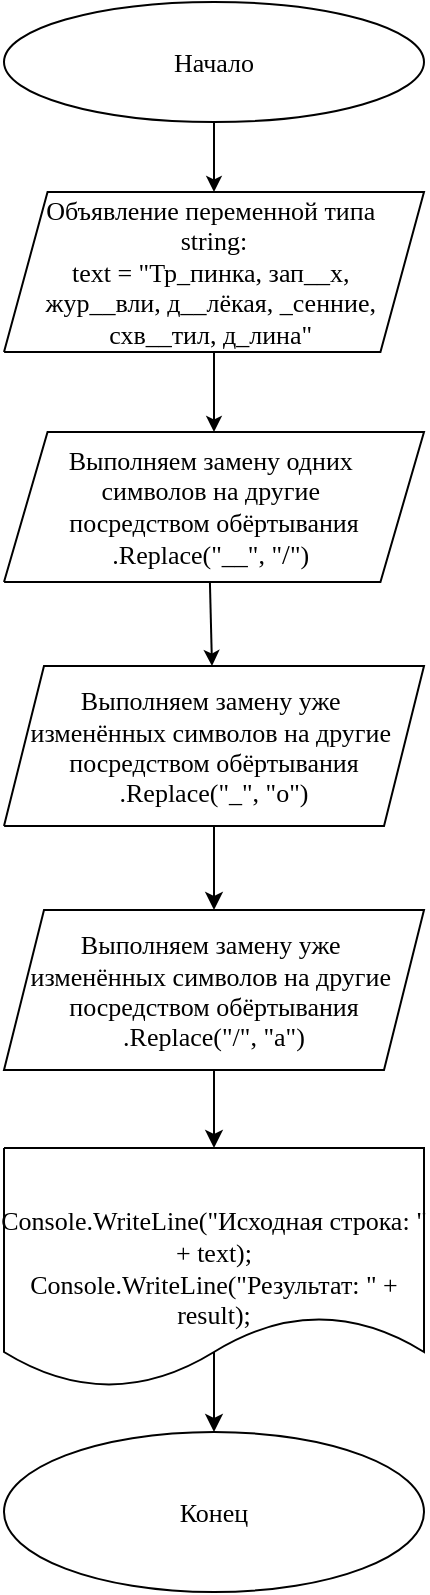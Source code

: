 <mxfile version="25.0.3">
  <diagram name="Page-1" id="Page-1">
    <mxGraphModel dx="1370" dy="770" grid="1" gridSize="10" guides="1" tooltips="1" connect="1" arrows="1" fold="1" page="1" pageScale="1" pageWidth="1442" pageHeight="2040" math="0" shadow="0">
      <root>
        <mxCell id="0" />
        <mxCell id="1" parent="0" />
        <mxCell id="8iIWvO1PM8RjGiHxrwpC-27" value="" style="edgeStyle=orthogonalEdgeStyle;rounded=0;orthogonalLoop=1;jettySize=auto;html=1;" edge="1" parent="1" source="8iIWvO1PM8RjGiHxrwpC-19" target="14">
          <mxGeometry relative="1" as="geometry" />
        </mxCell>
        <mxCell id="8iIWvO1PM8RjGiHxrwpC-19" value="&lt;font style=&quot;letter-spacing: 0px; font-size: 13px; font-family: &amp;quot;Times New Roman&amp;quot;; direction: ltr; line-height: 15.6px; opacity: 1;&quot;&gt;Выполняем замену уже&amp;nbsp;&lt;/font&gt;&lt;div&gt;&lt;font style=&quot;font-size: 13px; font-family: &amp;quot;Times New Roman&amp;quot;; direction: ltr; letter-spacing: 0px; line-height: 15.6px; opacity: 1;&quot;&gt;изменённых символов на другие&amp;nbsp;&lt;/font&gt;&lt;div&gt;&lt;font style=&quot;font-size: 13px; font-family: &amp;quot;Times New Roman&amp;quot;; direction: ltr; letter-spacing: 0px; line-height: 15.6px; opacity: 1;&quot;&gt;посредством обёртывания&lt;/font&gt;&lt;div&gt;&lt;font style=&quot;direction: ltr; line-height: 14.4px; opacity: 1;&quot;&gt;&lt;font face=&quot;Times New Roman&quot;&gt;&lt;span style=&quot;font-size: 13px;&quot;&gt;.Replace(&quot;/&quot;, &quot;a&quot;)&lt;/span&gt;&lt;/font&gt;&lt;/font&gt;&lt;/div&gt;&lt;/div&gt;&lt;/div&gt;" style="shape=parallelogram;perimeter=parallelogramPerimeter;whiteSpace=wrap;html=1;fixedSize=1;" vertex="1" parent="1">
          <mxGeometry x="555" y="499" width="210" height="80" as="geometry" />
        </mxCell>
        <mxCell id="8iIWvO1PM8RjGiHxrwpC-21" style="vsdxID=17;edgeStyle=none;startArrow=none;endArrow=classic;startSize=5;endSize=5;strokeColor=#000000;spacingTop=0;spacingBottom=0;spacingLeft=0;spacingRight=0;verticalAlign=middle;html=1;labelBackgroundColor=#ffffff;rounded=0;exitX=0.49;exitY=0.973;exitDx=0;exitDy=0;exitPerimeter=0;" edge="1" parent="1" source="5" target="15">
          <mxGeometry relative="1" as="geometry">
            <mxPoint x="680" y="350" as="sourcePoint" />
            <mxPoint x="680" y="390" as="targetPoint" />
            <Array capacity="4" as="points" />
            <mxPoint y="124" as="offset" />
          </mxGeometry>
        </mxCell>
        <mxCell id="8iIWvO1PM8RjGiHxrwpC-24" value="" style="endArrow=classic;html=1;rounded=0;entryX=0.5;entryY=0;entryDx=0;entryDy=0;" edge="1" parent="1" target="8iIWvO1PM8RjGiHxrwpC-19">
          <mxGeometry width="50" height="50" relative="1" as="geometry">
            <mxPoint x="660" y="456" as="sourcePoint" />
            <mxPoint x="710" y="406" as="targetPoint" />
          </mxGeometry>
        </mxCell>
        <mxCell id="8iIWvO1PM8RjGiHxrwpC-26" value="" style="endArrow=classic;html=1;rounded=0;" edge="1" parent="1" target="7">
          <mxGeometry width="50" height="50" relative="1" as="geometry">
            <mxPoint x="660" y="710" as="sourcePoint" />
            <mxPoint x="710" y="660" as="targetPoint" />
          </mxGeometry>
        </mxCell>
        <mxCell id="2" value="Background" parent="0" />
        <mxCell id="3" value="&lt;font style=&quot;font-size:13px;font-family:Times New Roman;color:#000000;direction:ltr;letter-spacing:0px;line-height:120.0%;opacity:1&quot;&gt;Начало&lt;/font&gt;" style="verticalAlign=middle;align=center;vsdxID=1;fillColor=#ffffff;gradientColor=none;shape=stencil(pZDBDsIgEER/ZbN3UjTpDfiXjd0WIkKzoG3/vmiN8eTF02ZeZieZMcXTzFCq5CsvYajeYkieJVR0ZszCk+R7GpyZqXpnbvnBsFpUGmGz2GvsnCG5gDR47hFkO26TJ/0xwapoDUVJrlRDThYbiyQTq/asxkhT8yOUhXl+y1/R6v/k7ig0hhiP9k/2Xbh7TeN2);strokeColor=#000000;spacingTop=-3;spacingBottom=-3;spacingLeft=-3;spacingRight=-3;labelBackgroundColor=none;rounded=0;html=1;whiteSpace=wrap;" parent="2" vertex="1">
          <mxGeometry x="555" y="45" width="210" height="60" as="geometry" />
        </mxCell>
        <mxCell id="4" value="&lt;font style=&quot;font-size:13px;font-family:Times New Roman;color:#000000;direction:ltr;letter-spacing:0px;line-height:120.0%;opacity:1&quot;&gt;Объявление переменной типа&amp;nbsp;&lt;/font&gt;&lt;div&gt;&lt;font style=&quot;font-size:13px;font-family:Times New Roman;color:#000000;direction:ltr;letter-spacing:0px;line-height:120.0%;opacity:1&quot;&gt;string:&lt;/font&gt;&lt;div&gt;&lt;font style=&quot;font-size:13px;font-family:Times New Roman;color:#000000;direction:ltr;letter-spacing:0px;line-height:120.0%;opacity:1&quot;&gt;text = &quot;Тр_пинка, зап__х,&amp;nbsp;&lt;/font&gt;&lt;/div&gt;&lt;div&gt;&lt;font style=&quot;font-size:13px;font-family:Times New Roman;color:#000000;direction:ltr;letter-spacing:0px;line-height:120.0%;opacity:1&quot;&gt;жур__вли, д__лёкая, _сенние,&amp;nbsp;&lt;/font&gt;&lt;/div&gt;&lt;div&gt;&lt;font style=&quot;font-size:13px;font-family:Times New Roman;color:#000000;direction:ltr;letter-spacing:0px;line-height:120.0%;opacity:1&quot;&gt;схв__тил, д_лина&quot;&amp;nbsp;&lt;/font&gt;&lt;/div&gt;&lt;/div&gt;" style="verticalAlign=middle;align=center;vsdxID=2;fillColor=#ffffff;gradientColor=none;shape=stencil(bY5bCsIwEEW3EmYBzZRCVZjMXgqdmsGYlDRWu3sx/fH1ey6ce2jxwyxmKTld5K5j8Q40eslagGlKWc453eLINA/FM13TKubhAMFsDlpEsExBY4UtNt2hDl8Yf+Hx1PTdP8mH2e6vk4awJ77Ye5Wt/fwE);strokeColor=#000000;spacingTop=-3;spacingBottom=-3;spacingLeft=-3;spacingRight=-3;labelBackgroundColor=none;rounded=0;html=1;whiteSpace=wrap;" parent="2" vertex="1">
          <mxGeometry x="555" y="140" width="210" height="80" as="geometry" />
        </mxCell>
        <mxCell id="5" value="&lt;font style=&quot;font-size:13px;font-family:Times New Roman;color:#000000;direction:ltr;letter-spacing:0px;line-height:120.0%;opacity:1&quot;&gt;Выполняем замену одних&amp;nbsp;&lt;/font&gt;&lt;div&gt;&lt;font style=&quot;font-size:13px;font-family:Times New Roman;color:#000000;direction:ltr;letter-spacing:0px;line-height:120.0%;opacity:1&quot;&gt;символов на другие&amp;nbsp;&lt;/font&gt;&lt;div&gt;&lt;font style=&quot;font-size:13px;font-family:Times New Roman;color:#000000;direction:ltr;letter-spacing:0px;line-height:120.0%;opacity:1&quot;&gt;посредством обёртывания&lt;/font&gt;&lt;div&gt;&lt;font style=&quot;font-size:13px;font-family:Times New Roman;color:#000000;direction:ltr;letter-spacing:0px;line-height:120.0%;opacity:1&quot;&gt;.Replace(&quot;__&quot;, &quot;&lt;/font&gt;&lt;font style=&quot;font-family: &amp;quot;Times New Roman&amp;quot;; color: rgb(0, 0, 0); direction: ltr; letter-spacing: 0px; line-height: 120%; opacity: 1; font-size: 14px;&quot;&gt;/&lt;/font&gt;&lt;font style=&quot;font-size:13px;font-family:Times New Roman;color:#000000;direction:ltr;letter-spacing:0px;line-height:120.0%;opacity:1&quot;&gt;&quot;)&amp;nbsp;&lt;/font&gt;&lt;/div&gt;&lt;/div&gt;&lt;/div&gt;" style="verticalAlign=middle;align=center;vsdxID=3;fillColor=#ffffff;gradientColor=none;shape=stencil(bY5bCsIwEEW3EmYBzZRCVZjMXgqdmsGYlDRWu3sx/fH1ey6ce2jxwyxmKTld5K5j8Q40eslagGlKWc453eLINA/FM13TKubhAMFsDlpEsExBY4UtNt2hDl8Yf+Hx1PTdP8mH2e6vk4awJ77Ye5Wt/fwE);strokeColor=#000000;spacingTop=-3;spacingBottom=-3;spacingLeft=-3;spacingRight=-3;labelBackgroundColor=none;rounded=0;html=1;whiteSpace=wrap;" parent="2" vertex="1">
          <mxGeometry x="555" y="260" width="210" height="75" as="geometry" />
        </mxCell>
        <mxCell id="7" value="&lt;font style=&quot;font-size:13px;font-family:Times New Roman;color:#000000;direction:ltr;letter-spacing:0px;line-height:120.0%;opacity:1&quot;&gt;Конец&lt;/font&gt;" style="verticalAlign=middle;align=center;vsdxID=5;fillColor=#ffffff;gradientColor=none;shape=stencil(pZDBDsIgEER/ZbN3UjTpDfiXjd0WIkKzoG3/vmiN8eTF02ZeZieZMcXTzFCq5CsvYajeYkieJVR0ZszCk+R7GpyZqXpnbvnBsFpUGmGz2GvsnCG5gDR47hFkO26TJ/0xwapoDUVJrlRDThYbiyQTq/asxkhT8yOUhXl+y1/R6v/k7ig0hhiP9k/2Xbh7TeN2);strokeColor=#000000;spacingTop=-3;spacingBottom=-3;spacingLeft=-3;spacingRight=-3;labelBackgroundColor=none;rounded=0;html=1;whiteSpace=wrap;" parent="2" vertex="1">
          <mxGeometry x="555" y="760" width="210" height="80" as="geometry" />
        </mxCell>
        <mxCell id="14" value="&lt;font style=&quot;font-size:13px;font-family:Times New Roman;color:#000000;direction:ltr;letter-spacing:0px;line-height:120.0%;opacity:1&quot;&gt;Console.WriteLine(&quot;Исходная строка: &quot; + text);&lt;/font&gt;&lt;div&gt;&lt;font style=&quot;font-size:13px;font-family:Times New Roman;color:#000000;direction:ltr;letter-spacing:0px;line-height:120.0%;opacity:1&quot;&gt;Console.WriteLine(&quot;Результат: &quot; + result);&lt;/font&gt;&lt;/div&gt;" style="verticalAlign=middle;align=center;vsdxID=14;fillColor=#ffffff;gradientColor=none;shape=stencil(fZDdCgIhEEZfReYFXAVpL9R3EXRTMt1ct+zt86egKLqZgcOB+b7hm1WrQVtO8WRuTmcrwAVrkssg+RKTOaa4By35qrKV/ByvBhUBE6B7m1hy70JHZPoDZ9boZVcaFSLgwCqtm82ACq27WfRLo0+NEDq8D+11Y1wgP1iPgkfyxXk/ajb23gz3H8gH);strokeColor=#000000;spacingTop=-3;spacingBottom=-3;spacingLeft=-3;spacingRight=-3;labelBackgroundColor=none;rounded=0;html=1;whiteSpace=wrap;" parent="2" vertex="1">
          <mxGeometry x="555" y="618" width="210" height="120" as="geometry" />
        </mxCell>
        <mxCell id="15" value="&lt;font style=&quot;font-size:13px;font-family:Times New Roman;color:#000000;direction:ltr;letter-spacing:0px;line-height:120.0%;opacity:1&quot;&gt;Выполняем замену уже&amp;nbsp;&lt;/font&gt;&lt;div&gt;&lt;font style=&quot;font-size:13px;font-family:Times New Roman;color:#000000;direction:ltr;letter-spacing:0px;line-height:120.0%;opacity:1&quot;&gt;изменённых символов на другие&amp;nbsp;&lt;/font&gt;&lt;div&gt;&lt;font style=&quot;font-size:13px;font-family:Times New Roman;color:#000000;direction:ltr;letter-spacing:0px;line-height:120.0%;opacity:1&quot;&gt;посредством обёртывания&lt;/font&gt;&lt;div&gt;&lt;font style=&quot;direction: ltr; line-height: 120%; opacity: 1;&quot;&gt;&lt;font face=&quot;Times New Roman&quot;&gt;&lt;span style=&quot;font-size: 13px;&quot;&gt;.Replace(&quot;_&quot;, &quot;o&quot;)&lt;/span&gt;&lt;/font&gt;&lt;br&gt;&lt;/font&gt;&lt;/div&gt;&lt;/div&gt;&lt;/div&gt;" style="verticalAlign=middle;align=center;vsdxID=15;fillColor=#ffffff;gradientColor=none;shape=stencil(bc5hCoMwDIbhq5QcwNbhQCHNXQTjGqyt1M7N2w/rn8n29yF8eXF1/cJqzSlO/JIhOwsSHCfJQDjGxI8Un2EgXPrsCOe4sXpbMKB2C7UxoAm9hIJddb8Vv+hx9IOdqZr238ZlWJ9PR/H+LDzsO0qXfPoA);strokeColor=#000000;spacingTop=-3;spacingBottom=-3;spacingLeft=-3;spacingRight=-3;labelBackgroundColor=none;rounded=0;html=1;whiteSpace=wrap;" parent="2" vertex="1">
          <mxGeometry x="555" y="377" width="210" height="80" as="geometry" />
        </mxCell>
        <mxCell id="17" style="vsdxID=6;edgeStyle=none;startArrow=none;endArrow=classic;startSize=5;endSize=5;strokeColor=#000000;spacingTop=0;spacingBottom=0;spacingLeft=0;spacingRight=0;verticalAlign=middle;html=1;labelBackgroundColor=#ffffff;rounded=0;exitX=0.5;exitY=1;exitDx=0;exitDy=0;exitPerimeter=0;entryX=0.5;entryY=0;entryDx=0;entryDy=0;entryPerimeter=0" parent="2" source="3" target="4" edge="1">
          <mxGeometry relative="1" as="geometry">
            <mxPoint x="660" y="105" as="sourcePoint" />
            <mxPoint x="660" y="150" as="targetPoint" />
            <Array capacity="4" as="points" />
            <mxPoint y="124" as="offset" />
          </mxGeometry>
        </mxCell>
        <mxCell id="18" style="vsdxID=17;edgeStyle=none;startArrow=none;endArrow=classic;startSize=5;endSize=5;strokeColor=#000000;spacingTop=0;spacingBottom=0;spacingLeft=0;spacingRight=0;verticalAlign=middle;html=1;labelBackgroundColor=#ffffff;rounded=0;exitX=0.5;exitY=1;exitDx=0;exitDy=0;exitPerimeter=0;entryX=0.5;entryY=0;entryDx=0;entryDy=0;entryPerimeter=0" parent="2" source="4" target="5" edge="1">
          <mxGeometry relative="1" as="geometry">
            <mxPoint x="660" y="210" as="sourcePoint" />
            <mxPoint x="660" y="255" as="targetPoint" />
            <Array capacity="4" as="points" />
            <mxPoint y="124" as="offset" />
          </mxGeometry>
        </mxCell>
      </root>
    </mxGraphModel>
  </diagram>
</mxfile>
